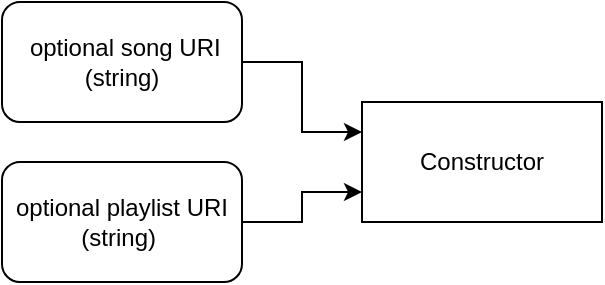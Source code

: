 <mxfile version="13.2.4" type="device" pages="3"><diagram id="DIbJH2vH1Tr9jFOYhvIO" name="Moodipy"><mxGraphModel dx="1422" dy="822" grid="1" gridSize="10" guides="1" tooltips="1" connect="1" arrows="1" fold="1" page="1" pageScale="1" pageWidth="1100" pageHeight="1700" math="0" shadow="0"><root><mxCell id="0"/><mxCell id="1" parent="0"/><mxCell id="ZeUlIEip3lXjZJmpSLjW-2" value="Constructor" style="rounded=0;whiteSpace=wrap;html=1;" vertex="1" parent="1"><mxGeometry x="420" y="140" width="120" height="60" as="geometry"/></mxCell><mxCell id="ZeUlIEip3lXjZJmpSLjW-5" style="edgeStyle=orthogonalEdgeStyle;rounded=0;orthogonalLoop=1;jettySize=auto;html=1;exitX=1;exitY=0.5;exitDx=0;exitDy=0;entryX=0;entryY=0.25;entryDx=0;entryDy=0;" edge="1" parent="1" source="ZeUlIEip3lXjZJmpSLjW-3" target="ZeUlIEip3lXjZJmpSLjW-2"><mxGeometry relative="1" as="geometry"/></mxCell><mxCell id="ZeUlIEip3lXjZJmpSLjW-3" value="&amp;nbsp;optional song URI (string)" style="rounded=1;whiteSpace=wrap;html=1;" vertex="1" parent="1"><mxGeometry x="240" y="90" width="120" height="60" as="geometry"/></mxCell><mxCell id="ZeUlIEip3lXjZJmpSLjW-7" style="edgeStyle=orthogonalEdgeStyle;rounded=0;orthogonalLoop=1;jettySize=auto;html=1;exitX=1;exitY=0.5;exitDx=0;exitDy=0;entryX=0;entryY=0.75;entryDx=0;entryDy=0;" edge="1" parent="1" source="ZeUlIEip3lXjZJmpSLjW-6" target="ZeUlIEip3lXjZJmpSLjW-2"><mxGeometry relative="1" as="geometry"/></mxCell><mxCell id="ZeUlIEip3lXjZJmpSLjW-6" value="optional playlist URI (string)&amp;nbsp;" style="rounded=1;whiteSpace=wrap;html=1;" vertex="1" parent="1"><mxGeometry x="240" y="170" width="120" height="60" as="geometry"/></mxCell></root></mxGraphModel></diagram><diagram id="1phr_JED8ix9qaMJ2jdj" name="Playlist"><mxGraphModel dx="1422" dy="822" grid="1" gridSize="10" guides="1" tooltips="1" connect="1" arrows="1" fold="1" page="1" pageScale="1" pageWidth="1100" pageHeight="1700" math="0" shadow="0"><root><mxCell id="va2ZlCVfM00T22epi8mS-0"/><mxCell id="va2ZlCVfM00T22epi8mS-1" parent="va2ZlCVfM00T22epi8mS-0"/></root></mxGraphModel></diagram><diagram id="uBsZhuAujKml6r6IYt9M" name="Song"><mxGraphModel dx="1422" dy="822" grid="1" gridSize="10" guides="1" tooltips="1" connect="1" arrows="1" fold="1" page="1" pageScale="1" pageWidth="1100" pageHeight="1700" math="0" shadow="0"><root><mxCell id="Bd7FGDDM6IZJF3Nap6td-0"/><mxCell id="Bd7FGDDM6IZJF3Nap6td-1" parent="Bd7FGDDM6IZJF3Nap6td-0"/></root></mxGraphModel></diagram></mxfile>